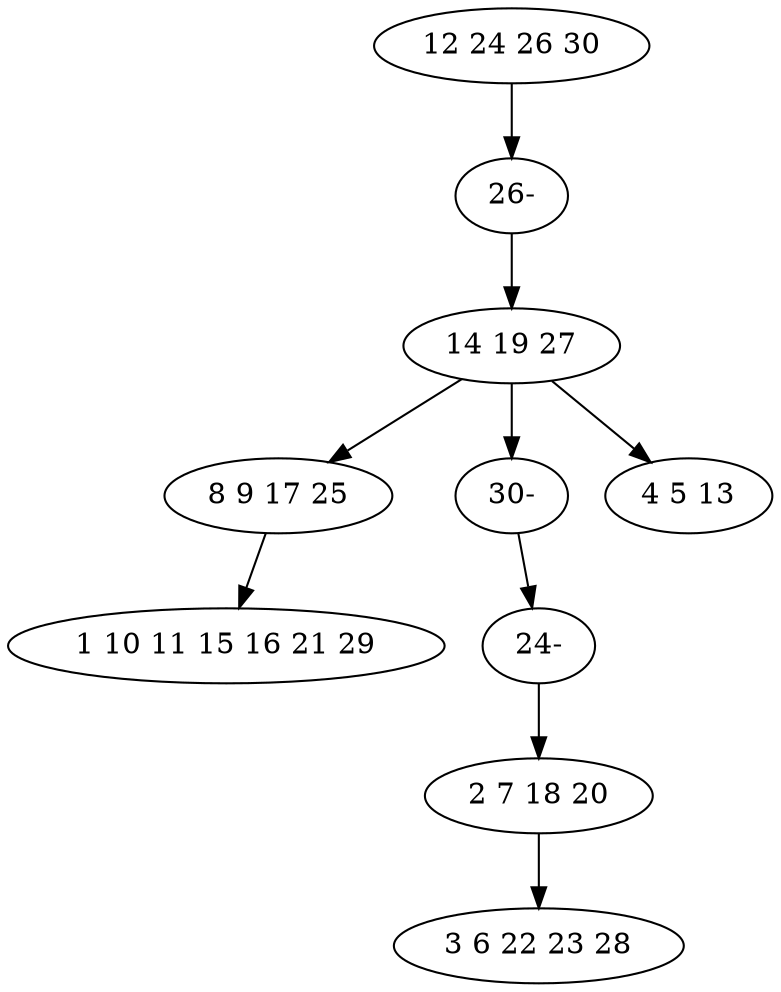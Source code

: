 digraph true_tree {
	"0" -> "8"
	"1" -> "2"
	"1" -> "7"
	"3" -> "4"
	"1" -> "5"
	"2" -> "6"
	"7" -> "9"
	"8" -> "1"
	"9" -> "3"
	"0" [label="12 24 26 30"];
	"1" [label="14 19 27"];
	"2" [label="8 9 17 25"];
	"3" [label="2 7 18 20"];
	"4" [label="3 6 22 23 28"];
	"5" [label="4 5 13"];
	"6" [label="1 10 11 15 16 21 29"];
	"7" [label="30-"];
	"8" [label="26-"];
	"9" [label="24-"];
}
